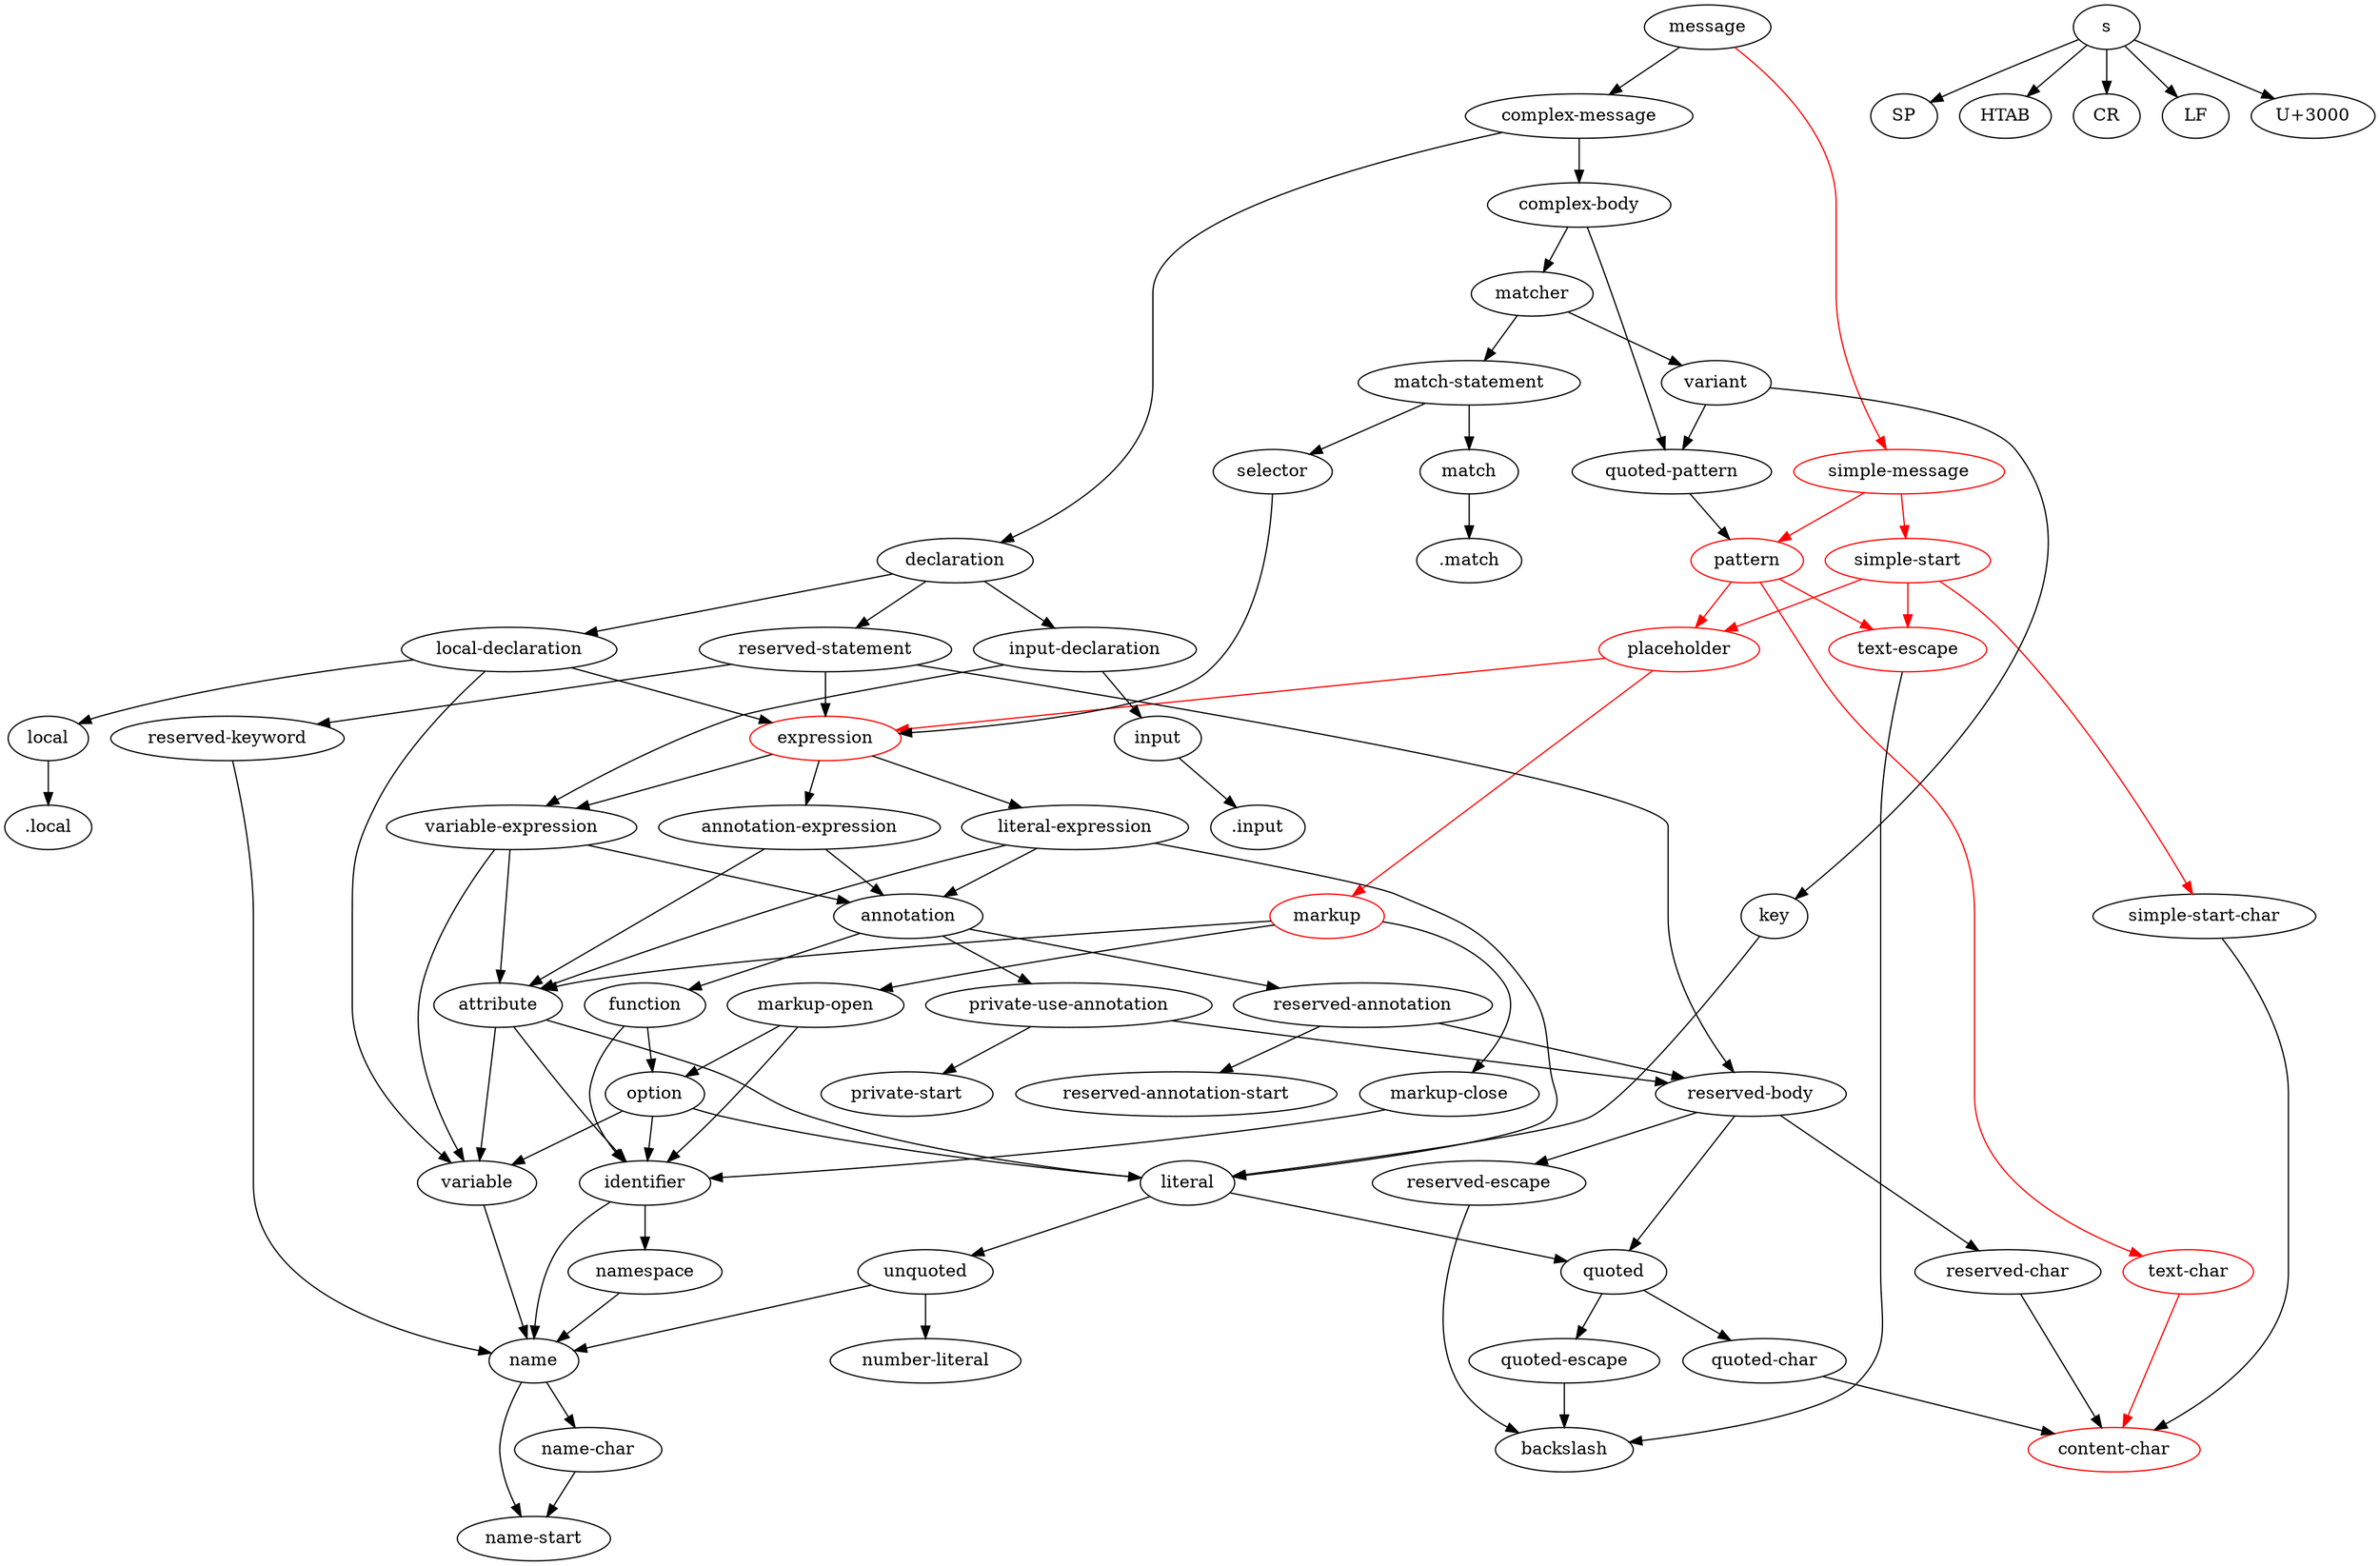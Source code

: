 digraph git_basics {

"simple-message" [color=red]
  "message" -> "simple-message" [color=red]
  "message" -> "complex-message"

  "simple-start" [color=red]
  "pattern" [color=red]
  
  "simple-message" -> "simple-start" [color=red]
  "simple-message" -> "pattern" [color=red]

  "simple-start" -> "simple-start-char" [color=red]
  "simple-start" -> "text-escape" [color=red]
  "simple-start" -> "placeholder" [color=red]

  "text-char" [color=red]
  "text-escape" [color=red]
  "placeholder" [color=red]
  "pattern" -> "text-char" [color=red]
  "pattern" -> "text-escape" [color=red]
  "pattern" -> "placeholder" [color=red]

  expression [color=red]
  markup [color=red]
  "placeholder" -> expression [color=red]
  "placeholder" -> markup [color=red]

  "complex-message" -> "declaration"
//  "complex-message" -> "s"
  "complex-message" -> "complex-body"

  "declaration" -> "input-declaration"
  "declaration" -> "local-declaration"
  "declaration" -> "reserved-statement"

  "complex-body" -> "quoted-pattern"
  "complex-body" -> "matcher"

  "input-declaration" -> input
//  "input-declaration" -> s
  "input-declaration" -> "variable-expression"

  "local-declaration" -> local
//  "local-declaration" -> s
  "local-declaration" -> variable
//  "local-declaration" -> EQUAL
  "local-declaration" -> expression

//  "quoted-pattern" -> "{{"
  "quoted-pattern" -> pattern
//  "quoted-pattern" -> "}}"

  matcher -> "match-statement"
//  matcher -> s
  matcher -> variant

  "match-statement" -> match
//  "match-statement" -> s
  "match-statement" -> selector

  selector -> expression

  variant -> key
//  variant -> s
  variant -> "quoted-pattern"

  key -> literal
//  key -> "*"

  expression -> "literal-expression"
  expression -> "variable-expression"
  expression -> "annotation-expression"

//  "literal-expression" -> "{"
//  "literal-expression" -> s
  "literal-expression" -> literal
  "literal-expression" -> annotation
  "literal-expression" -> attribute
//  "literal-expression" -> "}"
  
//  "variable-expression" -> "{"
//  "variable-expression" -> s
  "variable-expression" -> variable
  "variable-expression" -> annotation
  "variable-expression" -> attribute
//  "variable-expression" -> "}"
  
//  "annotation-expression" -> "{"
  "annotation-expression" -> annotation
//  "annotation-expression" -> s
  "annotation-expression" -> attribute
//  "annotation-expression" -> "}"

  annotation -> function
  annotation -> "private-use-annotation"
  annotation -> "reserved-annotation"

//  markup -> "{"
//  markup -> s
  markup -> "markup-open"
  markup -> attribute
//  markup -> "/"
//  markup -> "}"
  markup -> "markup-close"

//  "markup-open" -> "#"
  "markup-open" -> identifier
//  "markup-open" -> s
  "markup-open" -> option

//  "markup-close" -> "/"
  "markup-close" -> identifier

//  function -> ":"
  function -> identifier
//  function -> s
  function -> option

  option -> identifier
//  option -> s
//  option -> EQUAL
  option -> literal
  option -> variable

//  attribute -> "@"
  attribute -> identifier
//  attribute -> s
//  attribute -> EQUAL
  attribute -> literal
  attribute -> variable

//  variable -> "$"
  variable -> name
  
  literal -> quoted
  literal -> unquoted

//  quoted -> "|"
  quoted -> "quoted-char"
  quoted -> "quoted-escape"

  unquoted -> name
  unquoted -> "number-literal"
  
//  "number-literal" -> "0"
//  "number-literal" -> "1-9"
//  "number-literal" -> DIGIT
//  "number-literal" -> "."
//  "number-literal" -> "e"
//  "number-literal" -> "-"
//  "number-literal" -> "+"

  input -> ".input"
  local -> ".local"
  match -> ".match"

  "reserved-statement" -> "reserved-keyword"
//  "reserved-statement" -> s
  "reserved-statement" -> "reserved-body"
//  "reserved-statement" -> s
  "reserved-statement" -> expression
//  "reserved-keyword" -> "."
  "reserved-keyword" -> name

  "reserved-annotation" -> "reserved-annotation-start"
  "reserved-annotation" -> "reserved-body"
//  "reserved-annotation-start" -> "!"
//  "reserved-annotation-start" -> "%"
//  "reserved-annotation-start" -> "*"
//  "reserved-annotation-start" -> "+"
//  "reserved-annotation-start" -> "<"
//  "reserved-annotation-start" -> ">"
//  "reserved-annotation-start" -> "?"
//  "reserved-annotation-start" -> "~"

  "private-use-annotation" -> "private-start"
  "private-use-annotation" -> "reserved-body"
  
//  "private-start" -> "^"
//  "private-start" -> "&"
  
//  "reserved-body" -> s
  "reserved-body" -> "reserved-char"
  "reserved-body" -> "reserved-escape"
  "reserved-body" -> quoted

  identifier -> namespace
//  identifier -> ":"
  identifier -> name
  namespace -> name
  name -> "name-start"
  name -> "name-char"
// "name-start" -> ALPHA / "_"
//           / %xC0-D6 / %xD8-F6 / %xF8-2FF
//           / %x370-37D / %x37F-1FFF / %x200C-200D
//           / %x2070-218F / %x2C00-2FEF / %x3001-D7FF
//           / %xF900-FDCF / %xFDF0-FFFC / %x10000-EFFFF
  "name-char" -> "name-start"
//  "name-char" -> DIGIT
//  "name-char" -> "-"
//  "name-char" -> "."
//  "name-char" -> "abnf: %xB7 / %x300-36F / %x203F-2040"

  "simple-start-char" -> "content-char"
//  "simple-start-char" -> s
//  "simple-start-char" -> "@"
//  "simple-start-char" -> "|"
  
  "content-char" [color=red]
  "text-char" -> "content-char" [color=red]
//  "text-char" -> s
//  "text-char" -> "."
//  "text-char" -> "@"
//  "text-char" -> "|"
  
  "quoted-char" -> "content-char"
//  "quoted-char" -> s
//  "quoted-char" -> "."
//  "quoted-char" -> "@"
//  "quoted-char" -> "{"
//  "quoted-char" -> "}"
  
  "reserved-char" -> "content-char"
//  "reserved-char" -> "."

// "content-char"      -> %x00-08        ; omit HTAB (%x09) and LF (%x0A)
//                   / %x0B-0C        ; omit CR (%x0D)
//                   / %x0E-19        ; omit SP (%x20)
//                   / %x21-2D        ; omit . (%x2E)
//                   / %x2F-3F        ; omit @ (%x40)
//                   / %x41-5B        ; omit \ (%x5C)
//                   / %x5D-7A        ; omit { | } (%x7B-7D)
//                   / %x7"E-D"7FF      ; omit surrogates
//                   / %xE000-10FFFF

  "text-escape" -> backslash
//  "text-escape" -> "{"
//  "text-escape" -> "}"

  "quoted-escape" -> backslash
//  "quoted-escape" -> "|"

  "reserved-escape" -> backslash
//  "quoted-escape" -> "{"
//  "quoted-escape" -> "|"
//  "quoted-escape" -> "}"
//  backslash -> "\\"

  s -> SP
  s -> HTAB
  s -> CR
  s -> LF
  s -> "U+3000"
}
